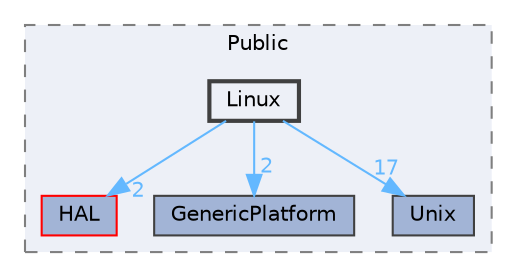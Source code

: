 digraph "Linux"
{
 // INTERACTIVE_SVG=YES
 // LATEX_PDF_SIZE
  bgcolor="transparent";
  edge [fontname=Helvetica,fontsize=10,labelfontname=Helvetica,labelfontsize=10];
  node [fontname=Helvetica,fontsize=10,shape=box,height=0.2,width=0.4];
  compound=true
  subgraph clusterdir_ba49309ee78fabe0452662bc1a7ef37d {
    graph [ bgcolor="#edf0f7", pencolor="grey50", label="Public", fontname=Helvetica,fontsize=10 style="filled,dashed", URL="dir_ba49309ee78fabe0452662bc1a7ef37d.html",tooltip=""]
  dir_06b681a867cd45e91f64ca04156625cf [label="HAL", fillcolor="#a2b4d6", color="red", style="filled", URL="dir_06b681a867cd45e91f64ca04156625cf.html",tooltip=""];
  dir_1c568e3b9220952114991a6a4d431654 [label="GenericPlatform", fillcolor="#a2b4d6", color="grey25", style="filled", URL="dir_1c568e3b9220952114991a6a4d431654.html",tooltip=""];
  dir_548e15aa0ff2ef509860b4baa1638dcf [label="Unix", fillcolor="#a2b4d6", color="grey25", style="filled", URL="dir_548e15aa0ff2ef509860b4baa1638dcf.html",tooltip=""];
  dir_5424d1f11d15c3af1d6f79d70e849840 [label="Linux", fillcolor="#edf0f7", color="grey25", style="filled,bold", URL="dir_5424d1f11d15c3af1d6f79d70e849840.html",tooltip=""];
  }
  dir_5424d1f11d15c3af1d6f79d70e849840->dir_06b681a867cd45e91f64ca04156625cf [headlabel="2", labeldistance=1.5 headhref="dir_000570_000461.html" href="dir_000570_000461.html" color="steelblue1" fontcolor="steelblue1"];
  dir_5424d1f11d15c3af1d6f79d70e849840->dir_1c568e3b9220952114991a6a4d431654 [headlabel="2", labeldistance=1.5 headhref="dir_000570_000432.html" href="dir_000570_000432.html" color="steelblue1" fontcolor="steelblue1"];
  dir_5424d1f11d15c3af1d6f79d70e849840->dir_548e15aa0ff2ef509860b4baa1638dcf [headlabel="17", labeldistance=1.5 headhref="dir_000570_001225.html" href="dir_000570_001225.html" color="steelblue1" fontcolor="steelblue1"];
}
